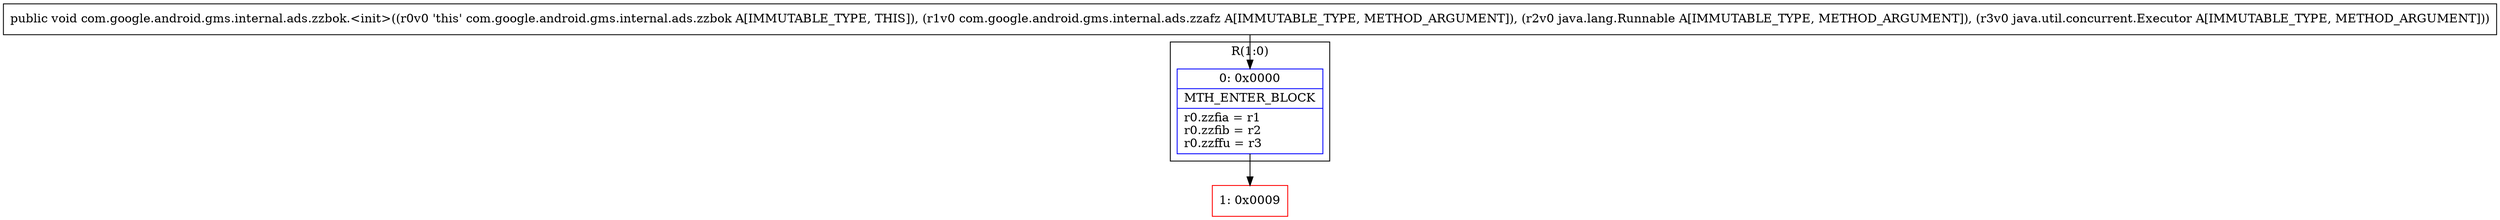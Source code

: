 digraph "CFG forcom.google.android.gms.internal.ads.zzbok.\<init\>(Lcom\/google\/android\/gms\/internal\/ads\/zzafz;Ljava\/lang\/Runnable;Ljava\/util\/concurrent\/Executor;)V" {
subgraph cluster_Region_235170175 {
label = "R(1:0)";
node [shape=record,color=blue];
Node_0 [shape=record,label="{0\:\ 0x0000|MTH_ENTER_BLOCK\l|r0.zzfia = r1\lr0.zzfib = r2\lr0.zzffu = r3\l}"];
}
Node_1 [shape=record,color=red,label="{1\:\ 0x0009}"];
MethodNode[shape=record,label="{public void com.google.android.gms.internal.ads.zzbok.\<init\>((r0v0 'this' com.google.android.gms.internal.ads.zzbok A[IMMUTABLE_TYPE, THIS]), (r1v0 com.google.android.gms.internal.ads.zzafz A[IMMUTABLE_TYPE, METHOD_ARGUMENT]), (r2v0 java.lang.Runnable A[IMMUTABLE_TYPE, METHOD_ARGUMENT]), (r3v0 java.util.concurrent.Executor A[IMMUTABLE_TYPE, METHOD_ARGUMENT])) }"];
MethodNode -> Node_0;
Node_0 -> Node_1;
}


